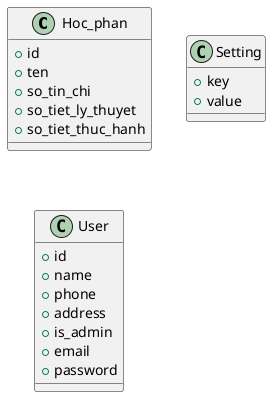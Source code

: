 @startuml

class Hoc_phan{
+id
+ten
+so_tin_chi
+so_tiet_ly_thuyet
+so_tiet_thuc_hanh
}

class Setting{
+key
+value
}

class User{
+id
+name
+phone
+address
+is_admin
+email
+password
}



@enduml